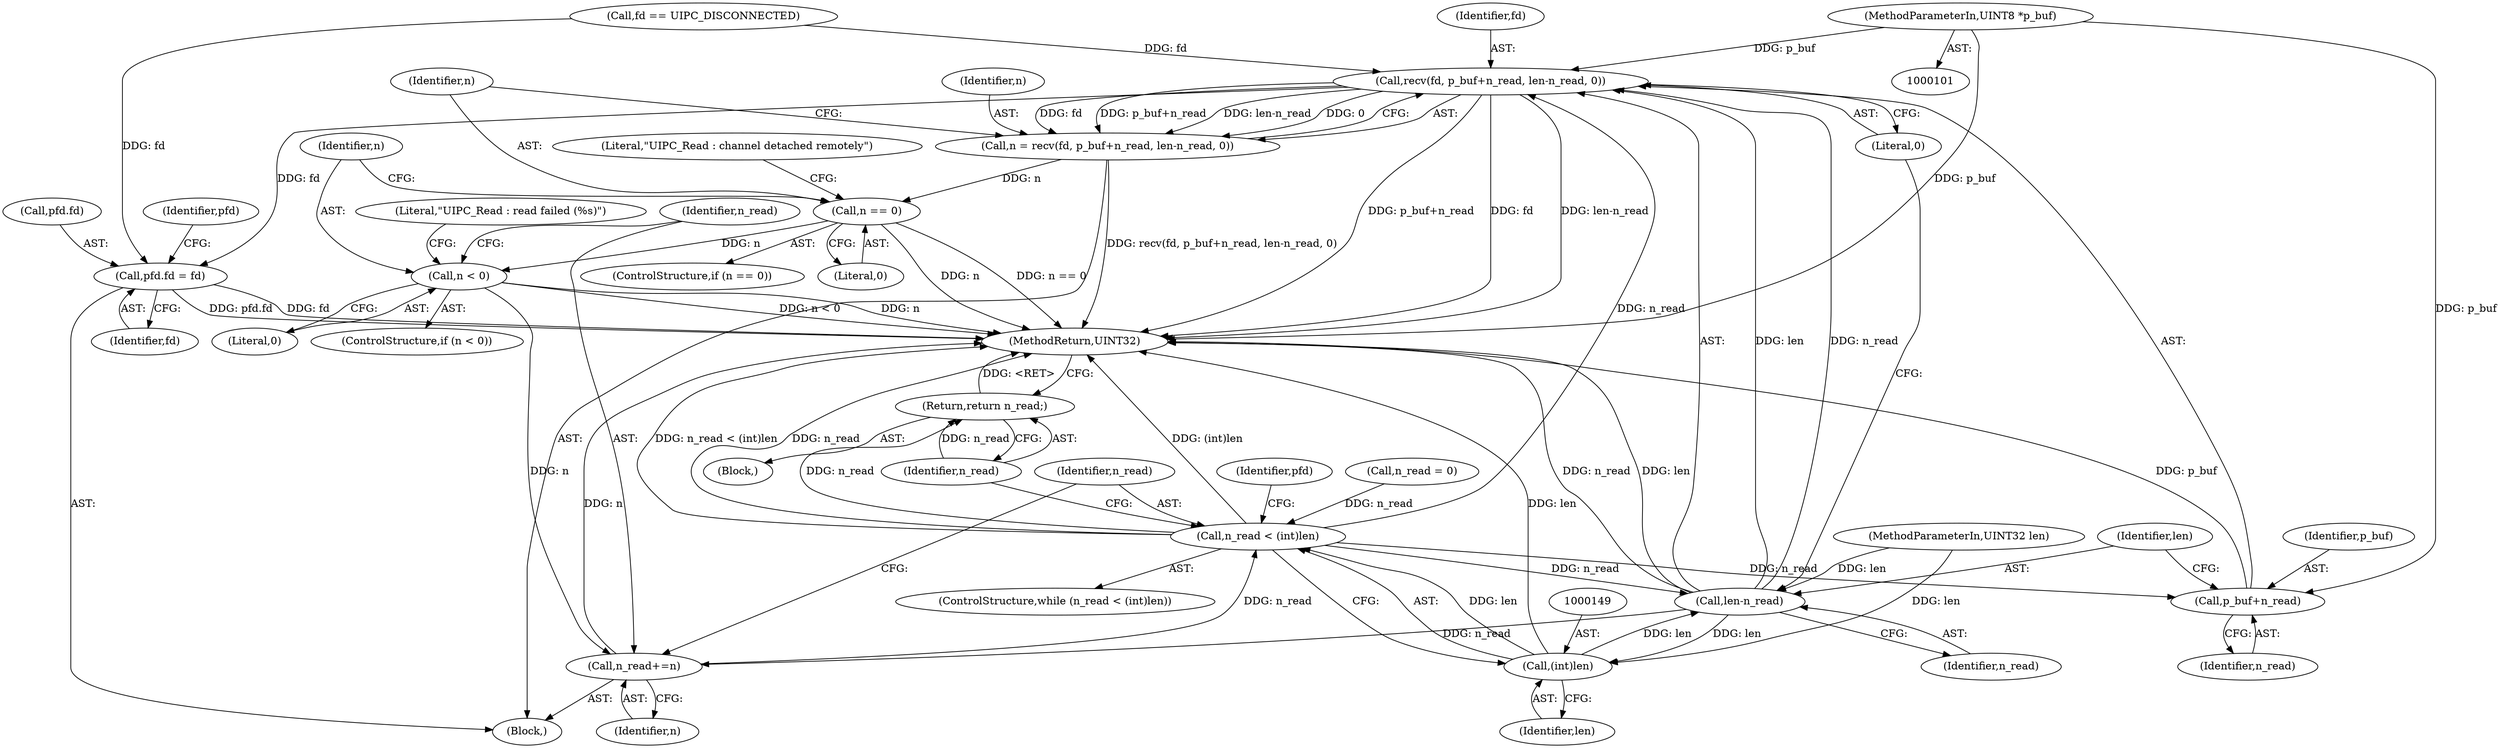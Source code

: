 digraph "1_Android_472271b153c5dc53c28beac55480a8d8434b2d5c_70@pointer" {
"1000104" [label="(MethodParameterIn,UINT8 *p_buf)"];
"1000208" [label="(Call,recv(fd, p_buf+n_read, len-n_read, 0))"];
"1000152" [label="(Call,pfd.fd = fd)"];
"1000206" [label="(Call,n = recv(fd, p_buf+n_read, len-n_read, 0))"];
"1000218" [label="(Call,n == 0)"];
"1000231" [label="(Call,n < 0)"];
"1000241" [label="(Call,n_read+=n)"];
"1000146" [label="(Call,n_read < (int)len)"];
"1000210" [label="(Call,p_buf+n_read)"];
"1000213" [label="(Call,len-n_read)"];
"1000148" [label="(Call,(int)len)"];
"1000244" [label="(Return,return n_read;)"];
"1000242" [label="(Identifier,n_read)"];
"1000145" [label="(ControlStructure,while (n_read < (int)len))"];
"1000243" [label="(Identifier,n)"];
"1000213" [label="(Call,len-n_read)"];
"1000223" [label="(Literal,\"UIPC_Read : channel detached remotely\")"];
"1000159" [label="(Identifier,pfd)"];
"1000233" [label="(Literal,0)"];
"1000104" [label="(MethodParameterIn,UINT8 *p_buf)"];
"1000151" [label="(Block,)"];
"1000219" [label="(Identifier,n)"];
"1000153" [label="(Call,pfd.fd)"];
"1000150" [label="(Identifier,len)"];
"1000210" [label="(Call,p_buf+n_read)"];
"1000152" [label="(Call,pfd.fd = fd)"];
"1000156" [label="(Identifier,fd)"];
"1000214" [label="(Identifier,len)"];
"1000106" [label="(Block,)"];
"1000220" [label="(Literal,0)"];
"1000136" [label="(Call,fd == UIPC_DISCONNECTED)"];
"1000231" [label="(Call,n < 0)"];
"1000217" [label="(ControlStructure,if (n == 0))"];
"1000206" [label="(Call,n = recv(fd, p_buf+n_read, len-n_read, 0))"];
"1000244" [label="(Return,return n_read;)"];
"1000209" [label="(Identifier,fd)"];
"1000230" [label="(ControlStructure,if (n < 0))"];
"1000154" [label="(Identifier,pfd)"];
"1000109" [label="(Call,n_read = 0)"];
"1000212" [label="(Identifier,n_read)"];
"1000105" [label="(MethodParameterIn,UINT32 len)"];
"1000246" [label="(MethodReturn,UINT32)"];
"1000218" [label="(Call,n == 0)"];
"1000147" [label="(Identifier,n_read)"];
"1000211" [label="(Identifier,p_buf)"];
"1000215" [label="(Identifier,n_read)"];
"1000146" [label="(Call,n_read < (int)len)"];
"1000241" [label="(Call,n_read+=n)"];
"1000245" [label="(Identifier,n_read)"];
"1000236" [label="(Literal,\"UIPC_Read : read failed (%s)\")"];
"1000148" [label="(Call,(int)len)"];
"1000208" [label="(Call,recv(fd, p_buf+n_read, len-n_read, 0))"];
"1000207" [label="(Identifier,n)"];
"1000232" [label="(Identifier,n)"];
"1000216" [label="(Literal,0)"];
"1000104" -> "1000101"  [label="AST: "];
"1000104" -> "1000246"  [label="DDG: p_buf"];
"1000104" -> "1000208"  [label="DDG: p_buf"];
"1000104" -> "1000210"  [label="DDG: p_buf"];
"1000208" -> "1000206"  [label="AST: "];
"1000208" -> "1000216"  [label="CFG: "];
"1000209" -> "1000208"  [label="AST: "];
"1000210" -> "1000208"  [label="AST: "];
"1000213" -> "1000208"  [label="AST: "];
"1000216" -> "1000208"  [label="AST: "];
"1000206" -> "1000208"  [label="CFG: "];
"1000208" -> "1000246"  [label="DDG: p_buf+n_read"];
"1000208" -> "1000246"  [label="DDG: fd"];
"1000208" -> "1000246"  [label="DDG: len-n_read"];
"1000208" -> "1000152"  [label="DDG: fd"];
"1000208" -> "1000206"  [label="DDG: fd"];
"1000208" -> "1000206"  [label="DDG: p_buf+n_read"];
"1000208" -> "1000206"  [label="DDG: len-n_read"];
"1000208" -> "1000206"  [label="DDG: 0"];
"1000136" -> "1000208"  [label="DDG: fd"];
"1000146" -> "1000208"  [label="DDG: n_read"];
"1000213" -> "1000208"  [label="DDG: len"];
"1000213" -> "1000208"  [label="DDG: n_read"];
"1000152" -> "1000151"  [label="AST: "];
"1000152" -> "1000156"  [label="CFG: "];
"1000153" -> "1000152"  [label="AST: "];
"1000156" -> "1000152"  [label="AST: "];
"1000159" -> "1000152"  [label="CFG: "];
"1000152" -> "1000246"  [label="DDG: pfd.fd"];
"1000152" -> "1000246"  [label="DDG: fd"];
"1000136" -> "1000152"  [label="DDG: fd"];
"1000206" -> "1000151"  [label="AST: "];
"1000207" -> "1000206"  [label="AST: "];
"1000219" -> "1000206"  [label="CFG: "];
"1000206" -> "1000246"  [label="DDG: recv(fd, p_buf+n_read, len-n_read, 0)"];
"1000206" -> "1000218"  [label="DDG: n"];
"1000218" -> "1000217"  [label="AST: "];
"1000218" -> "1000220"  [label="CFG: "];
"1000219" -> "1000218"  [label="AST: "];
"1000220" -> "1000218"  [label="AST: "];
"1000223" -> "1000218"  [label="CFG: "];
"1000232" -> "1000218"  [label="CFG: "];
"1000218" -> "1000246"  [label="DDG: n"];
"1000218" -> "1000246"  [label="DDG: n == 0"];
"1000218" -> "1000231"  [label="DDG: n"];
"1000231" -> "1000230"  [label="AST: "];
"1000231" -> "1000233"  [label="CFG: "];
"1000232" -> "1000231"  [label="AST: "];
"1000233" -> "1000231"  [label="AST: "];
"1000236" -> "1000231"  [label="CFG: "];
"1000242" -> "1000231"  [label="CFG: "];
"1000231" -> "1000246"  [label="DDG: n < 0"];
"1000231" -> "1000246"  [label="DDG: n"];
"1000231" -> "1000241"  [label="DDG: n"];
"1000241" -> "1000151"  [label="AST: "];
"1000241" -> "1000243"  [label="CFG: "];
"1000242" -> "1000241"  [label="AST: "];
"1000243" -> "1000241"  [label="AST: "];
"1000147" -> "1000241"  [label="CFG: "];
"1000241" -> "1000246"  [label="DDG: n"];
"1000241" -> "1000146"  [label="DDG: n_read"];
"1000213" -> "1000241"  [label="DDG: n_read"];
"1000146" -> "1000145"  [label="AST: "];
"1000146" -> "1000148"  [label="CFG: "];
"1000147" -> "1000146"  [label="AST: "];
"1000148" -> "1000146"  [label="AST: "];
"1000154" -> "1000146"  [label="CFG: "];
"1000245" -> "1000146"  [label="CFG: "];
"1000146" -> "1000246"  [label="DDG: (int)len"];
"1000146" -> "1000246"  [label="DDG: n_read < (int)len"];
"1000146" -> "1000246"  [label="DDG: n_read"];
"1000109" -> "1000146"  [label="DDG: n_read"];
"1000148" -> "1000146"  [label="DDG: len"];
"1000146" -> "1000210"  [label="DDG: n_read"];
"1000146" -> "1000213"  [label="DDG: n_read"];
"1000146" -> "1000244"  [label="DDG: n_read"];
"1000210" -> "1000212"  [label="CFG: "];
"1000211" -> "1000210"  [label="AST: "];
"1000212" -> "1000210"  [label="AST: "];
"1000214" -> "1000210"  [label="CFG: "];
"1000210" -> "1000246"  [label="DDG: p_buf"];
"1000213" -> "1000215"  [label="CFG: "];
"1000214" -> "1000213"  [label="AST: "];
"1000215" -> "1000213"  [label="AST: "];
"1000216" -> "1000213"  [label="CFG: "];
"1000213" -> "1000246"  [label="DDG: len"];
"1000213" -> "1000246"  [label="DDG: n_read"];
"1000213" -> "1000148"  [label="DDG: len"];
"1000148" -> "1000213"  [label="DDG: len"];
"1000105" -> "1000213"  [label="DDG: len"];
"1000148" -> "1000150"  [label="CFG: "];
"1000149" -> "1000148"  [label="AST: "];
"1000150" -> "1000148"  [label="AST: "];
"1000148" -> "1000246"  [label="DDG: len"];
"1000105" -> "1000148"  [label="DDG: len"];
"1000244" -> "1000106"  [label="AST: "];
"1000244" -> "1000245"  [label="CFG: "];
"1000245" -> "1000244"  [label="AST: "];
"1000246" -> "1000244"  [label="CFG: "];
"1000244" -> "1000246"  [label="DDG: <RET>"];
"1000245" -> "1000244"  [label="DDG: n_read"];
}
